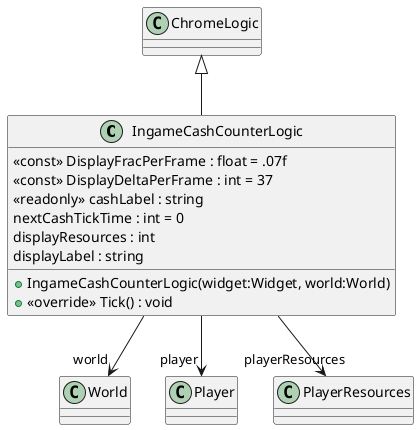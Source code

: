 @startuml
class IngameCashCounterLogic {
    <<const>> DisplayFracPerFrame : float = .07f
    <<const>> DisplayDeltaPerFrame : int = 37
    <<readonly>> cashLabel : string
    nextCashTickTime : int = 0
    displayResources : int
    displayLabel : string
    + IngameCashCounterLogic(widget:Widget, world:World)
    + <<override>> Tick() : void
}
ChromeLogic <|-- IngameCashCounterLogic
IngameCashCounterLogic --> "world" World
IngameCashCounterLogic --> "player" Player
IngameCashCounterLogic --> "playerResources" PlayerResources
@enduml
